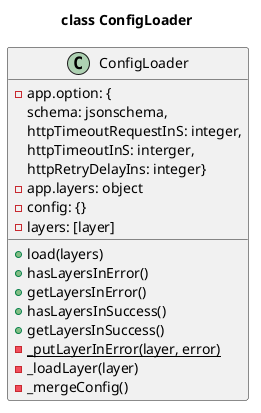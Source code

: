 @startuml
title "class ConfigLoader"
class ConfigLoader{
	- app.option: {
		schema: jsonschema,
		httpTimeoutRequestInS: integer,
		httpTimeoutInS: interger,
		httpRetryDelayIns: integer}
	- app.layers: object
	- config: {}
	- layers: [layer]
	+ load(layers)
	+ hasLayersInError()
	+ getLayersInError()
	+ hasLayersInSuccess()
	+ getLayersInSuccess()
	- {static}_putLayerInError(layer, error)
	- _loadLayer(layer)
	- _mergeConfig()
}
@enduml
